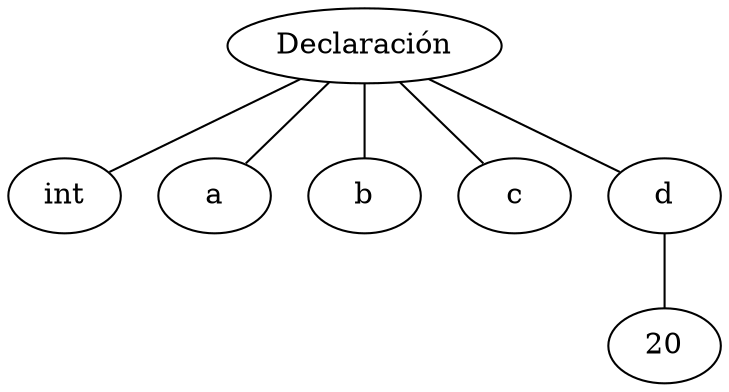 graph {
	1 [label=int]
	2 [label=a]
	3 [label=b]
	4 [label=c]
	5 [label=20]
	6 [label=d]
	6 -- 5
	7 [label="Declaración"]
	7 -- 1
	7 -- 2
	7 -- 3
	7 -- 4
	7 -- 6
}
